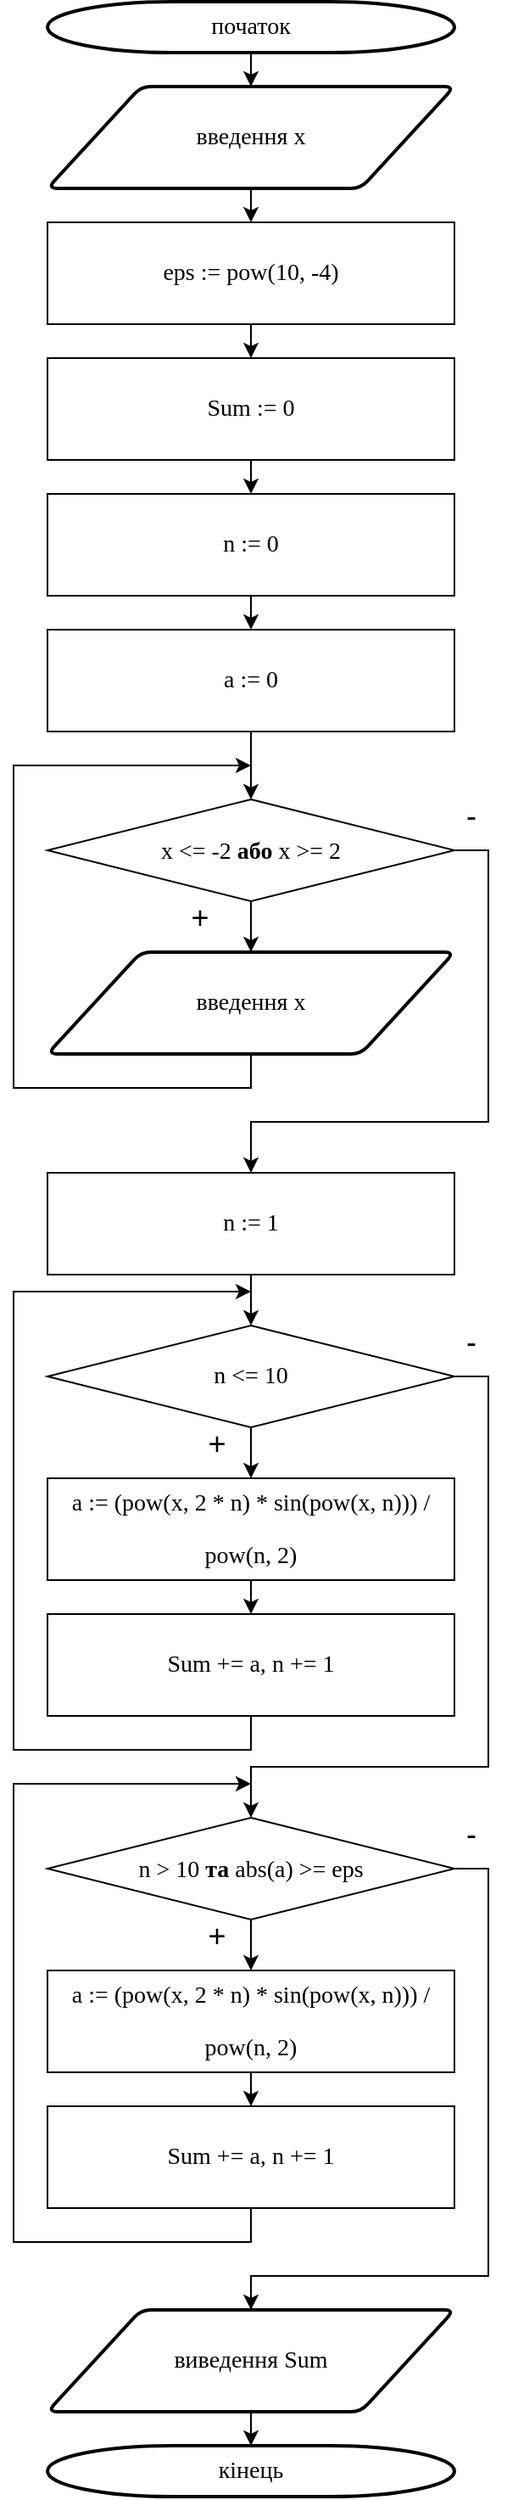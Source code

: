 <mxfile version="13.9.9" type="device"><diagram id="P5HBHNtsa1kNQrJjNjW-" name="Страница 1"><mxGraphModel dx="852" dy="494" grid="1" gridSize="10" guides="1" tooltips="1" connect="1" arrows="1" fold="1" page="1" pageScale="1" pageWidth="827" pageHeight="1169" math="0" shadow="0"><root><mxCell id="0"/><mxCell id="1" parent="0"/><mxCell id="zYf5qU4i2VTAbm1VAcF_-2" value="" style="edgeStyle=orthogonalEdgeStyle;rounded=0;orthogonalLoop=1;jettySize=auto;html=1;fontFamily=Times New Roman;fontSize=14;" edge="1" parent="1" source="zYf5qU4i2VTAbm1VAcF_-3" target="zYf5qU4i2VTAbm1VAcF_-5"><mxGeometry relative="1" as="geometry"/></mxCell><mxCell id="zYf5qU4i2VTAbm1VAcF_-3" value="початок" style="strokeWidth=2;shape=mxgraph.flowchart.terminator;whiteSpace=wrap;fontSize=14;fontFamily=Times New Roman;html=1;" vertex="1" parent="1"><mxGeometry x="270" y="30" width="240" height="30" as="geometry"/></mxCell><mxCell id="zYf5qU4i2VTAbm1VAcF_-4" style="edgeStyle=orthogonalEdgeStyle;rounded=0;orthogonalLoop=1;jettySize=auto;html=1;exitX=0.5;exitY=1;exitDx=0;exitDy=0;entryX=0.5;entryY=0;entryDx=0;entryDy=0;fontFamily=Times New Roman;fontSize=14;" edge="1" parent="1" source="zYf5qU4i2VTAbm1VAcF_-5"><mxGeometry relative="1" as="geometry"><mxPoint x="390" y="160" as="targetPoint"/></mxGeometry></mxCell><mxCell id="zYf5qU4i2VTAbm1VAcF_-5" value="введення x" style="shape=parallelogram;html=1;strokeWidth=2;perimeter=parallelogramPerimeter;whiteSpace=wrap;rounded=1;arcSize=12;size=0.23;fontFamily=Times New Roman;fontSize=14;" vertex="1" parent="1"><mxGeometry x="270" y="80" width="240" height="60" as="geometry"/></mxCell><mxCell id="zYf5qU4i2VTAbm1VAcF_-6" style="edgeStyle=orthogonalEdgeStyle;rounded=0;orthogonalLoop=1;jettySize=auto;html=1;exitX=0.5;exitY=1;exitDx=0;exitDy=0;entryX=0.5;entryY=0;entryDx=0;entryDy=0;" edge="1" parent="1" source="zYf5qU4i2VTAbm1VAcF_-7" target="zYf5qU4i2VTAbm1VAcF_-9"><mxGeometry relative="1" as="geometry"/></mxCell><mxCell id="zYf5qU4i2VTAbm1VAcF_-7" value="&lt;span&gt;eps := pow(10, -4)&lt;/span&gt;" style="rounded=0;whiteSpace=wrap;html=1;fontFamily=Times New Roman;fontSize=14;" vertex="1" parent="1"><mxGeometry x="270" y="160" width="240" height="60" as="geometry"/></mxCell><mxCell id="zYf5qU4i2VTAbm1VAcF_-8" style="edgeStyle=orthogonalEdgeStyle;rounded=0;orthogonalLoop=1;jettySize=auto;html=1;exitX=0.5;exitY=1;exitDx=0;exitDy=0;entryX=0.5;entryY=0;entryDx=0;entryDy=0;" edge="1" parent="1" source="zYf5qU4i2VTAbm1VAcF_-9" target="zYf5qU4i2VTAbm1VAcF_-11"><mxGeometry relative="1" as="geometry"/></mxCell><mxCell id="zYf5qU4i2VTAbm1VAcF_-9" value="&lt;span&gt;Sum := 0&lt;/span&gt;" style="rounded=0;whiteSpace=wrap;html=1;fontFamily=Times New Roman;fontSize=14;" vertex="1" parent="1"><mxGeometry x="270" y="240" width="240" height="60" as="geometry"/></mxCell><mxCell id="zYf5qU4i2VTAbm1VAcF_-10" style="edgeStyle=orthogonalEdgeStyle;rounded=0;orthogonalLoop=1;jettySize=auto;html=1;exitX=0.5;exitY=1;exitDx=0;exitDy=0;entryX=0.5;entryY=0;entryDx=0;entryDy=0;" edge="1" parent="1" source="zYf5qU4i2VTAbm1VAcF_-11" target="zYf5qU4i2VTAbm1VAcF_-18"><mxGeometry relative="1" as="geometry"/></mxCell><mxCell id="zYf5qU4i2VTAbm1VAcF_-11" value="n := 0" style="rounded=0;whiteSpace=wrap;html=1;fontFamily=Times New Roman;fontSize=14;" vertex="1" parent="1"><mxGeometry x="270" y="320" width="240" height="60" as="geometry"/></mxCell><mxCell id="zYf5qU4i2VTAbm1VAcF_-12" style="edgeStyle=orthogonalEdgeStyle;rounded=0;orthogonalLoop=1;jettySize=auto;html=1;exitX=0.5;exitY=1;exitDx=0;exitDy=0;entryX=0.5;entryY=0;entryDx=0;entryDy=0;entryPerimeter=0;fontFamily=Times New Roman;fontSize=14;" edge="1" parent="1" source="zYf5qU4i2VTAbm1VAcF_-13" target="zYf5qU4i2VTAbm1VAcF_-14"><mxGeometry relative="1" as="geometry"/></mxCell><mxCell id="zYf5qU4i2VTAbm1VAcF_-13" value="виведення Sum" style="shape=parallelogram;html=1;strokeWidth=2;perimeter=parallelogramPerimeter;whiteSpace=wrap;rounded=1;arcSize=12;size=0.23;fontFamily=Times New Roman;fontSize=14;" vertex="1" parent="1"><mxGeometry x="270" y="1390" width="240" height="60" as="geometry"/></mxCell><mxCell id="zYf5qU4i2VTAbm1VAcF_-14" value="кінець" style="strokeWidth=2;html=1;shape=mxgraph.flowchart.terminator;whiteSpace=wrap;fontFamily=Times New Roman;fontSize=14;" vertex="1" parent="1"><mxGeometry x="270" y="1470" width="240" height="30" as="geometry"/></mxCell><mxCell id="zYf5qU4i2VTAbm1VAcF_-17" style="edgeStyle=orthogonalEdgeStyle;rounded=0;orthogonalLoop=1;jettySize=auto;html=1;exitX=0.5;exitY=1;exitDx=0;exitDy=0;entryX=0.5;entryY=0;entryDx=0;entryDy=0;" edge="1" parent="1" source="zYf5qU4i2VTAbm1VAcF_-18" target="zYf5qU4i2VTAbm1VAcF_-21"><mxGeometry relative="1" as="geometry"/></mxCell><mxCell id="zYf5qU4i2VTAbm1VAcF_-18" value="a := 0" style="rounded=0;whiteSpace=wrap;html=1;fontFamily=Times New Roman;fontSize=14;" vertex="1" parent="1"><mxGeometry x="270" y="400" width="240" height="60" as="geometry"/></mxCell><mxCell id="zYf5qU4i2VTAbm1VAcF_-19" style="edgeStyle=orthogonalEdgeStyle;rounded=0;orthogonalLoop=1;jettySize=auto;html=1;exitX=0.5;exitY=1;exitDx=0;exitDy=0;entryX=0.5;entryY=0;entryDx=0;entryDy=0;" edge="1" parent="1" source="zYf5qU4i2VTAbm1VAcF_-21" target="zYf5qU4i2VTAbm1VAcF_-23"><mxGeometry relative="1" as="geometry"/></mxCell><mxCell id="zYf5qU4i2VTAbm1VAcF_-20" style="edgeStyle=orthogonalEdgeStyle;rounded=0;orthogonalLoop=1;jettySize=auto;html=1;exitX=1;exitY=0.5;exitDx=0;exitDy=0;" edge="1" parent="1" source="zYf5qU4i2VTAbm1VAcF_-21"><mxGeometry relative="1" as="geometry"><Array as="points"><mxPoint x="530" y="530"/><mxPoint x="530" y="690"/><mxPoint x="390" y="690"/></Array><mxPoint x="390" y="720" as="targetPoint"/></mxGeometry></mxCell><mxCell id="zYf5qU4i2VTAbm1VAcF_-21" value="&lt;font style=&quot;font-size: 14px&quot;&gt;&lt;span style=&quot;font-family: &amp;#34;times new roman&amp;#34; , serif&quot;&gt;x &amp;lt;= -2 &lt;b&gt;або&lt;/b&gt; x &amp;gt;= 2&lt;/span&gt;&lt;br&gt;&lt;/font&gt;" style="rhombus;whiteSpace=wrap;html=1;" vertex="1" parent="1"><mxGeometry x="270" y="500" width="240" height="60" as="geometry"/></mxCell><mxCell id="zYf5qU4i2VTAbm1VAcF_-22" style="edgeStyle=orthogonalEdgeStyle;rounded=0;orthogonalLoop=1;jettySize=auto;html=1;exitX=0.5;exitY=1;exitDx=0;exitDy=0;" edge="1" parent="1" source="zYf5qU4i2VTAbm1VAcF_-23"><mxGeometry relative="1" as="geometry"><mxPoint x="390" y="480" as="targetPoint"/><Array as="points"><mxPoint x="390" y="670"/><mxPoint x="250" y="670"/><mxPoint x="250" y="480"/></Array></mxGeometry></mxCell><mxCell id="zYf5qU4i2VTAbm1VAcF_-23" value="введення x" style="shape=parallelogram;html=1;strokeWidth=2;perimeter=parallelogramPerimeter;whiteSpace=wrap;rounded=1;arcSize=12;size=0.23;fontFamily=Times New Roman;fontSize=14;" vertex="1" parent="1"><mxGeometry x="270" y="590" width="240" height="60" as="geometry"/></mxCell><mxCell id="zYf5qU4i2VTAbm1VAcF_-24" value="&lt;font style=&quot;font-size: 18px&quot;&gt;+&lt;/font&gt;" style="text;html=1;strokeColor=none;fillColor=none;align=center;verticalAlign=middle;whiteSpace=wrap;rounded=0;" vertex="1" parent="1"><mxGeometry x="340" y="560" width="40" height="20" as="geometry"/></mxCell><mxCell id="zYf5qU4i2VTAbm1VAcF_-25" value="&lt;font style=&quot;font-size: 18px&quot;&gt;-&lt;/font&gt;" style="text;html=1;strokeColor=none;fillColor=none;align=center;verticalAlign=middle;whiteSpace=wrap;rounded=0;" vertex="1" parent="1"><mxGeometry x="500" y="500" width="40" height="20" as="geometry"/></mxCell><mxCell id="zYf5qU4i2VTAbm1VAcF_-26" style="edgeStyle=orthogonalEdgeStyle;rounded=0;orthogonalLoop=1;jettySize=auto;html=1;exitX=0.5;exitY=1;exitDx=0;exitDy=0;entryX=0.5;entryY=0;entryDx=0;entryDy=0;" edge="1" parent="1" source="zYf5qU4i2VTAbm1VAcF_-27" target="zYf5qU4i2VTAbm1VAcF_-30"><mxGeometry relative="1" as="geometry"/></mxCell><mxCell id="zYf5qU4i2VTAbm1VAcF_-27" value="&lt;span style=&quot;font-family: &amp;#34;times new roman&amp;#34; , serif&quot;&gt;&lt;font style=&quot;font-size: 14px&quot;&gt;n := 1&lt;/font&gt;&lt;/span&gt;" style="rounded=0;whiteSpace=wrap;html=1;fontFamily=Times New Roman;fontSize=14;" vertex="1" parent="1"><mxGeometry x="270" y="720" width="240" height="60" as="geometry"/></mxCell><mxCell id="zYf5qU4i2VTAbm1VAcF_-28" style="edgeStyle=orthogonalEdgeStyle;rounded=0;orthogonalLoop=1;jettySize=auto;html=1;exitX=0.5;exitY=1;exitDx=0;exitDy=0;entryX=0.5;entryY=0;entryDx=0;entryDy=0;" edge="1" parent="1" source="zYf5qU4i2VTAbm1VAcF_-30" target="zYf5qU4i2VTAbm1VAcF_-32"><mxGeometry relative="1" as="geometry"/></mxCell><mxCell id="zYf5qU4i2VTAbm1VAcF_-29" style="edgeStyle=orthogonalEdgeStyle;rounded=0;orthogonalLoop=1;jettySize=auto;html=1;exitX=1;exitY=0.5;exitDx=0;exitDy=0;entryX=0.5;entryY=0;entryDx=0;entryDy=0;" edge="1" parent="1" source="zYf5qU4i2VTAbm1VAcF_-30"><mxGeometry relative="1" as="geometry"><Array as="points"><mxPoint x="530" y="840"/><mxPoint x="530" y="1070"/><mxPoint x="390" y="1070"/></Array><mxPoint x="390" y="1100" as="targetPoint"/></mxGeometry></mxCell><mxCell id="zYf5qU4i2VTAbm1VAcF_-30" value="&lt;font&gt;&lt;span lang=&quot;EN-US&quot; style=&quot;font-family: &amp;#34;times new roman&amp;#34; , serif&quot;&gt;&lt;font style=&quot;font-size: 14px&quot;&gt;n &amp;lt;= 10&lt;/font&gt;&lt;/span&gt;&lt;br&gt;&lt;/font&gt;" style="rhombus;whiteSpace=wrap;html=1;" vertex="1" parent="1"><mxGeometry x="270" y="810" width="240" height="60" as="geometry"/></mxCell><mxCell id="zYf5qU4i2VTAbm1VAcF_-31" style="edgeStyle=orthogonalEdgeStyle;rounded=0;orthogonalLoop=1;jettySize=auto;html=1;exitX=0.5;exitY=1;exitDx=0;exitDy=0;entryX=0.5;entryY=0;entryDx=0;entryDy=0;" edge="1" parent="1" source="zYf5qU4i2VTAbm1VAcF_-32" target="zYf5qU4i2VTAbm1VAcF_-34"><mxGeometry relative="1" as="geometry"/></mxCell><mxCell id="zYf5qU4i2VTAbm1VAcF_-32" value="&lt;p class=&quot;MsoNormal&quot; style=&quot;text-indent: 0cm&quot;&gt;&lt;span style=&quot;text-indent: 0cm ; font-family: &amp;#34;times new roman&amp;#34; , serif&quot;&gt;a &lt;/span&gt;&lt;span lang=&quot;RU&quot; style=&quot;text-indent: 0cm ; font-family: &amp;#34;times new roman&amp;#34; , serif&quot;&gt;:&lt;/span&gt;&lt;span style=&quot;text-indent: 0cm ; font-family: &amp;#34;times new roman&amp;#34; , serif&quot;&gt;= (pow(x, 2 * n) * sin(pow(x, n))) /&lt;/span&gt;&lt;br&gt;&lt;/p&gt;&lt;p class=&quot;MsoNormal&quot; style=&quot;text-indent: 0cm&quot;&gt;&lt;font style=&quot;font-size: 14px&quot;&gt;&lt;span style=&quot;font-family: &amp;#34;times new roman&amp;#34; , serif&quot;&gt;pow(n, 2)&lt;/span&gt;&lt;/font&gt;&lt;/p&gt;" style="rounded=0;whiteSpace=wrap;html=1;fontFamily=Times New Roman;fontSize=14;" vertex="1" parent="1"><mxGeometry x="270" y="900" width="240" height="60" as="geometry"/></mxCell><mxCell id="zYf5qU4i2VTAbm1VAcF_-33" style="edgeStyle=orthogonalEdgeStyle;rounded=0;orthogonalLoop=1;jettySize=auto;html=1;exitX=0.5;exitY=1;exitDx=0;exitDy=0;" edge="1" parent="1" source="zYf5qU4i2VTAbm1VAcF_-34"><mxGeometry relative="1" as="geometry"><mxPoint x="390" y="790" as="targetPoint"/><Array as="points"><mxPoint x="390" y="1060"/><mxPoint x="250" y="1060"/><mxPoint x="250" y="790"/></Array></mxGeometry></mxCell><mxCell id="zYf5qU4i2VTAbm1VAcF_-34" value="&lt;span style=&quot;font-family: &amp;#34;times new roman&amp;#34; , serif&quot;&gt;Sum += a,&amp;nbsp;&lt;/span&gt;&lt;span style=&quot;font-family: &amp;#34;times new roman&amp;#34; , serif&quot;&gt;n += 1&lt;/span&gt;" style="rounded=0;whiteSpace=wrap;html=1;fontFamily=Times New Roman;fontSize=14;" vertex="1" parent="1"><mxGeometry x="270" y="980" width="240" height="60" as="geometry"/></mxCell><mxCell id="zYf5qU4i2VTAbm1VAcF_-35" value="&lt;font style=&quot;font-size: 18px&quot;&gt;+&lt;/font&gt;" style="text;html=1;strokeColor=none;fillColor=none;align=center;verticalAlign=middle;whiteSpace=wrap;rounded=0;" vertex="1" parent="1"><mxGeometry x="350" y="870" width="40" height="20" as="geometry"/></mxCell><mxCell id="zYf5qU4i2VTAbm1VAcF_-36" value="&lt;font style=&quot;font-size: 18px&quot;&gt;-&lt;/font&gt;" style="text;html=1;strokeColor=none;fillColor=none;align=center;verticalAlign=middle;whiteSpace=wrap;rounded=0;" vertex="1" parent="1"><mxGeometry x="500" y="810" width="40" height="20" as="geometry"/></mxCell><mxCell id="zYf5qU4i2VTAbm1VAcF_-40" style="edgeStyle=orthogonalEdgeStyle;rounded=0;orthogonalLoop=1;jettySize=auto;html=1;exitX=0.5;exitY=1;exitDx=0;exitDy=0;entryX=0.5;entryY=0;entryDx=0;entryDy=0;" edge="1" parent="1" source="zYf5qU4i2VTAbm1VAcF_-37" target="zYf5qU4i2VTAbm1VAcF_-38"><mxGeometry relative="1" as="geometry"/></mxCell><mxCell id="zYf5qU4i2VTAbm1VAcF_-46" style="edgeStyle=orthogonalEdgeStyle;rounded=0;orthogonalLoop=1;jettySize=auto;html=1;exitX=1;exitY=0.5;exitDx=0;exitDy=0;entryX=0.5;entryY=0;entryDx=0;entryDy=0;" edge="1" parent="1" source="zYf5qU4i2VTAbm1VAcF_-37" target="zYf5qU4i2VTAbm1VAcF_-13"><mxGeometry relative="1" as="geometry"><Array as="points"><mxPoint x="530" y="1130"/><mxPoint x="530" y="1370"/><mxPoint x="390" y="1370"/></Array></mxGeometry></mxCell><mxCell id="zYf5qU4i2VTAbm1VAcF_-37" value="&lt;font style=&quot;font-size: 14px&quot;&gt;&lt;span style=&quot;font-family: &amp;#34;times new roman&amp;#34; , serif&quot;&gt;n &amp;gt; 10 &lt;b&gt;та&lt;/b&gt; abs(a) &amp;gt;= eps&lt;/span&gt;&lt;br&gt;&lt;/font&gt;" style="rhombus;whiteSpace=wrap;html=1;" vertex="1" parent="1"><mxGeometry x="270" y="1100" width="240" height="60" as="geometry"/></mxCell><mxCell id="zYf5qU4i2VTAbm1VAcF_-41" style="edgeStyle=orthogonalEdgeStyle;rounded=0;orthogonalLoop=1;jettySize=auto;html=1;exitX=0.5;exitY=1;exitDx=0;exitDy=0;entryX=0.5;entryY=0;entryDx=0;entryDy=0;" edge="1" parent="1" source="zYf5qU4i2VTAbm1VAcF_-38" target="zYf5qU4i2VTAbm1VAcF_-39"><mxGeometry relative="1" as="geometry"/></mxCell><mxCell id="zYf5qU4i2VTAbm1VAcF_-38" value="&lt;p class=&quot;MsoNormal&quot; style=&quot;text-indent: 0cm&quot;&gt;&lt;span style=&quot;text-indent: 0cm ; font-family: &amp;#34;times new roman&amp;#34; , serif&quot;&gt;a &lt;/span&gt;&lt;span lang=&quot;RU&quot; style=&quot;text-indent: 0cm ; font-family: &amp;#34;times new roman&amp;#34; , serif&quot;&gt;:&lt;/span&gt;&lt;span style=&quot;text-indent: 0cm ; font-family: &amp;#34;times new roman&amp;#34; , serif&quot;&gt;= (pow(x, 2 * n) * sin(pow(x, n))) /&lt;/span&gt;&lt;br&gt;&lt;/p&gt;&lt;p class=&quot;MsoNormal&quot; style=&quot;text-indent: 0cm&quot;&gt;&lt;font style=&quot;font-size: 14px&quot;&gt;&lt;span style=&quot;font-family: &amp;#34;times new roman&amp;#34; , serif&quot;&gt;pow(n, 2)&lt;/span&gt;&lt;/font&gt;&lt;/p&gt;" style="rounded=0;whiteSpace=wrap;html=1;fontFamily=Times New Roman;fontSize=14;" vertex="1" parent="1"><mxGeometry x="270" y="1190" width="240" height="60" as="geometry"/></mxCell><mxCell id="zYf5qU4i2VTAbm1VAcF_-42" style="edgeStyle=orthogonalEdgeStyle;rounded=0;orthogonalLoop=1;jettySize=auto;html=1;exitX=0.5;exitY=1;exitDx=0;exitDy=0;" edge="1" parent="1" source="zYf5qU4i2VTAbm1VAcF_-39"><mxGeometry relative="1" as="geometry"><mxPoint x="390" y="1080" as="targetPoint"/><Array as="points"><mxPoint x="390" y="1350"/><mxPoint x="250" y="1350"/><mxPoint x="250" y="1080"/><mxPoint x="390" y="1080"/></Array></mxGeometry></mxCell><mxCell id="zYf5qU4i2VTAbm1VAcF_-39" value="&lt;span style=&quot;font-family: &amp;#34;times new roman&amp;#34; , serif&quot;&gt;Sum += a,&amp;nbsp;&lt;/span&gt;&lt;span style=&quot;font-family: &amp;#34;times new roman&amp;#34; , serif&quot;&gt;n += 1&lt;/span&gt;" style="rounded=0;whiteSpace=wrap;html=1;fontFamily=Times New Roman;fontSize=14;" vertex="1" parent="1"><mxGeometry x="270" y="1270" width="240" height="60" as="geometry"/></mxCell><mxCell id="zYf5qU4i2VTAbm1VAcF_-44" value="&lt;font style=&quot;font-size: 18px&quot;&gt;+&lt;/font&gt;" style="text;html=1;strokeColor=none;fillColor=none;align=center;verticalAlign=middle;whiteSpace=wrap;rounded=0;" vertex="1" parent="1"><mxGeometry x="350" y="1160" width="40" height="20" as="geometry"/></mxCell><mxCell id="zYf5qU4i2VTAbm1VAcF_-45" value="&lt;font style=&quot;font-size: 18px&quot;&gt;-&lt;/font&gt;" style="text;html=1;strokeColor=none;fillColor=none;align=center;verticalAlign=middle;whiteSpace=wrap;rounded=0;" vertex="1" parent="1"><mxGeometry x="500" y="1100" width="40" height="20" as="geometry"/></mxCell></root></mxGraphModel></diagram></mxfile>